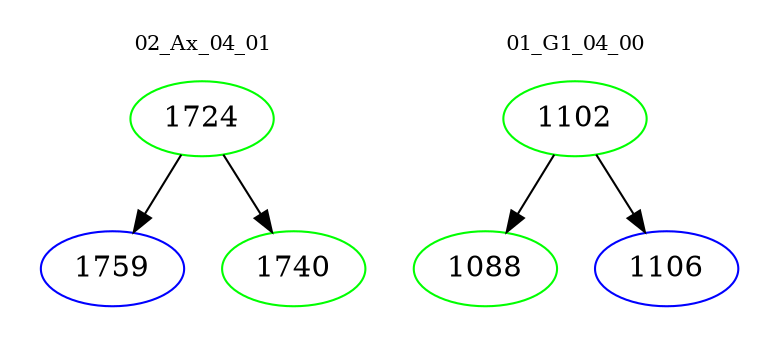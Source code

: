 digraph{
subgraph cluster_0 {
color = white
label = "02_Ax_04_01";
fontsize=10;
T0_1724 [label="1724", color="green"]
T0_1724 -> T0_1759 [color="black"]
T0_1759 [label="1759", color="blue"]
T0_1724 -> T0_1740 [color="black"]
T0_1740 [label="1740", color="green"]
}
subgraph cluster_1 {
color = white
label = "01_G1_04_00";
fontsize=10;
T1_1102 [label="1102", color="green"]
T1_1102 -> T1_1088 [color="black"]
T1_1088 [label="1088", color="green"]
T1_1102 -> T1_1106 [color="black"]
T1_1106 [label="1106", color="blue"]
}
}
